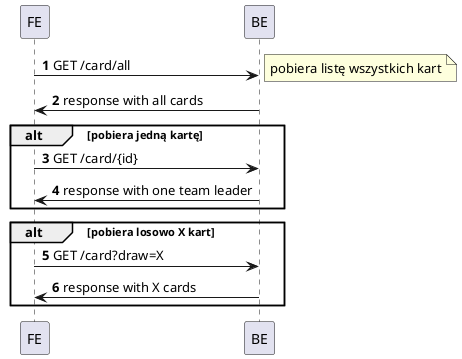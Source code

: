 @startuml
autonumber
FE -> BE: GET /card/all
note right
  pobiera listę wszystkich kart
end note
BE -> FE: response with all cards

alt pobiera jedną kartę
FE -> BE: GET /card/{id}

BE -> FE: response with one team leader
end

alt pobiera losowo X kart
FE -> BE: GET /card?draw=X

BE -> FE: response with X cards
end

@enduml
